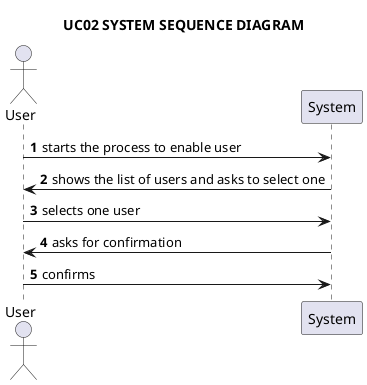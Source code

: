 @startuml

title UC02 SYSTEM SEQUENCE DIAGRAM

autonumber

actor User as u
participant System as s

u -> s: starts the process to enable user

s -> u: shows the list of users and asks to select one

u -> s: selects one user

s -> u: asks for confirmation

u -> s: confirms


@enduml
